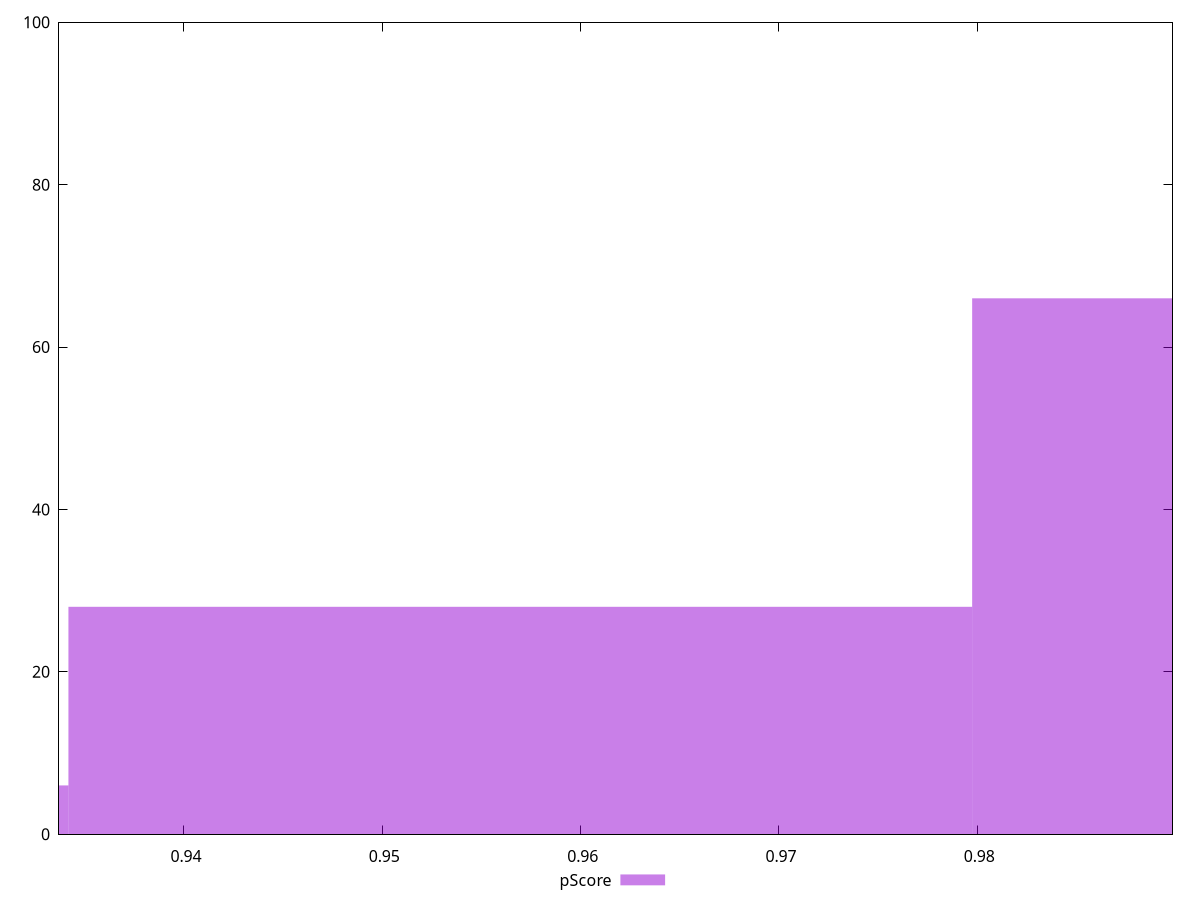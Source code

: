 reset

$pScore <<EOF
1.0025269688792207 66
0.9569575612028925 28
0.9113881535265643 6
EOF

set key outside below
set boxwidth 0.045569407676328215
set xrange [0.933697425291549:0.9898437718055635]
set yrange [0:100]
set trange [0:100]
set style fill transparent solid 0.5 noborder
set terminal svg size 640, 490 enhanced background rgb 'white'
set output "reprap/first-meaningful-paint/samples/pages+cached+noexternal+nofonts/pScore/histogram.svg"

plot $pScore title "pScore" with boxes

reset
